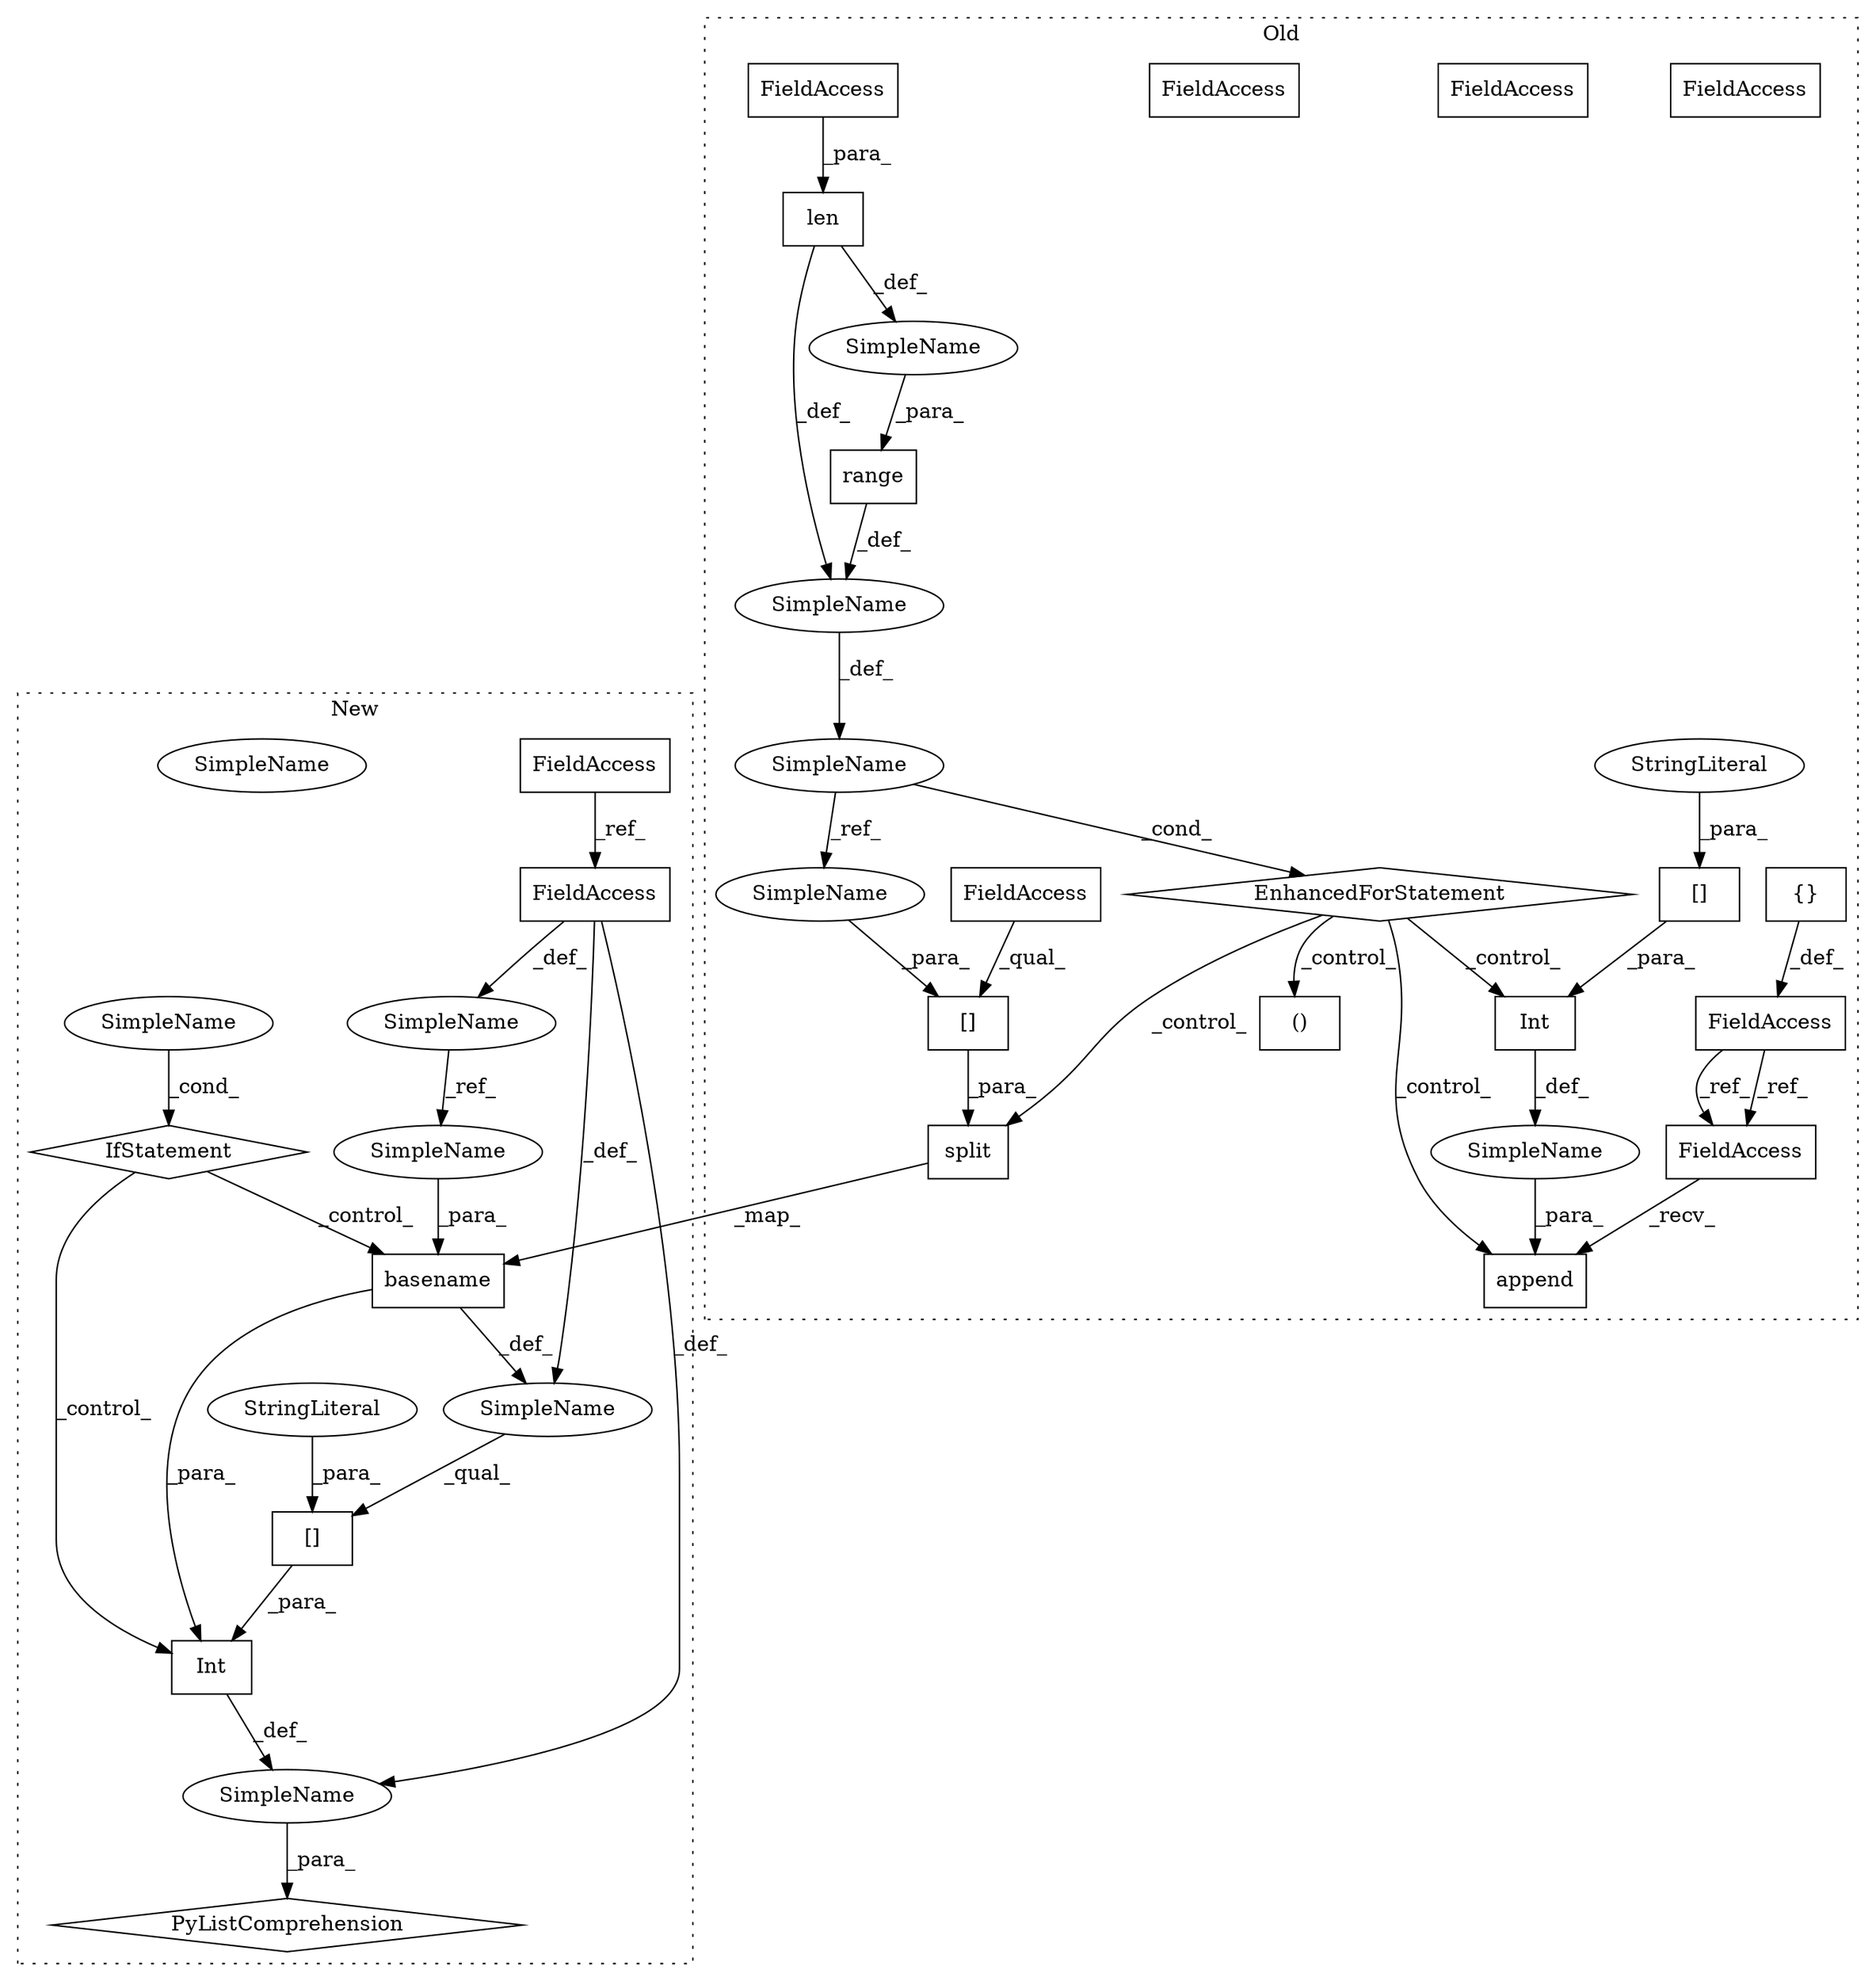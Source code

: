 digraph G {
subgraph cluster0 {
1 [label="split" a="32" s="553,570" l="6,1" shape="box"];
3 [label="[]" a="2" s="559,569" l="9,1" shape="box"];
4 [label="EnhancedForStatement" a="70" s="424,505" l="53,2" shape="diamond"];
5 [label="SimpleName" a="42" s="481" l="1" shape="ellipse"];
6 [label="()" a="106" s="522" l="21" shape="box"];
7 [label="FieldAccess" a="22" s="559" l="8" shape="box"];
10 [label="FieldAccess" a="22" s="495" l="8" shape="box"];
11 [label="len" a="32" s="491,503" l="4,1" shape="box"];
14 [label="range" a="32" s="485,504" l="6,1" shape="box"];
16 [label="SimpleName" a="42" s="" l="" shape="ellipse"];
20 [label="SimpleName" a="42" s="" l="" shape="ellipse"];
23 [label="append" a="32" s="588,627" l="7,1" shape="box"];
24 [label="{}" a="4" s="416" l="2" shape="box"];
25 [label="FieldAccess" a="22" s="398" l="8" shape="box"];
26 [label="FieldAccess" a="22" s="579" l="8" shape="box"];
27 [label="SimpleName" a="42" s="" l="" shape="ellipse"];
28 [label="Int" a="32" s="595,626" l="4,1" shape="box"];
29 [label="[]" a="2" s="599,625" l="8,1" shape="box"];
30 [label="StringLiteral" a="45" s="607" l="18" shape="ellipse"];
31 [label="SimpleName" a="42" s="568" l="1" shape="ellipse"];
35 [label="FieldAccess" a="22" s="579" l="8" shape="box"];
36 [label="FieldAccess" a="22" s="495" l="8" shape="box"];
37 [label="FieldAccess" a="22" s="559" l="8" shape="box"];
label = "Old";
style="dotted";
}
subgraph cluster1 {
2 [label="basename" a="32" s="430,446" l="9,1" shape="box"];
8 [label="FieldAccess" a="22" s="354" l="8" shape="box"];
9 [label="[]" a="2" s="422,466" l="26,1" shape="box"];
12 [label="IfStatement" a="25" s="529" l="30" shape="diamond"];
13 [label="SimpleName" a="42" s="554" l="5" shape="ellipse"];
15 [label="SimpleName" a="42" s="532" l="7" shape="ellipse"];
17 [label="SimpleName" a="42" s="" l="" shape="ellipse"];
18 [label="SimpleName" a="42" s="" l="" shape="ellipse"];
19 [label="PyListComprehension" a="109" s="418" l="149" shape="diamond"];
21 [label="StringLiteral" a="45" s="448" l="18" shape="ellipse"];
22 [label="Int" a="32" s="418,467" l="4,1" shape="box"];
32 [label="SimpleName" a="42" s="439" l="7" shape="ellipse"];
33 [label="FieldAccess" a="22" s="542" l="8" shape="box"];
34 [label="SimpleName" a="42" s="554" l="5" shape="ellipse"];
label = "New";
style="dotted";
}
1 -> 2 [label="_map_"];
2 -> 17 [label="_def_"];
2 -> 22 [label="_para_"];
3 -> 1 [label="_para_"];
4 -> 1 [label="_control_"];
4 -> 23 [label="_control_"];
4 -> 28 [label="_control_"];
4 -> 6 [label="_control_"];
5 -> 4 [label="_cond_"];
5 -> 31 [label="_ref_"];
8 -> 33 [label="_ref_"];
9 -> 22 [label="_para_"];
11 -> 20 [label="_def_"];
11 -> 16 [label="_def_"];
12 -> 22 [label="_control_"];
12 -> 2 [label="_control_"];
14 -> 16 [label="_def_"];
15 -> 32 [label="_ref_"];
16 -> 5 [label="_def_"];
17 -> 9 [label="_qual_"];
18 -> 19 [label="_para_"];
20 -> 14 [label="_para_"];
21 -> 9 [label="_para_"];
22 -> 18 [label="_def_"];
24 -> 25 [label="_def_"];
25 -> 35 [label="_ref_"];
25 -> 35 [label="_ref_"];
27 -> 23 [label="_para_"];
28 -> 27 [label="_def_"];
29 -> 28 [label="_para_"];
30 -> 29 [label="_para_"];
31 -> 3 [label="_para_"];
32 -> 2 [label="_para_"];
33 -> 15 [label="_def_"];
33 -> 17 [label="_def_"];
33 -> 18 [label="_def_"];
34 -> 12 [label="_cond_"];
35 -> 23 [label="_recv_"];
36 -> 11 [label="_para_"];
37 -> 3 [label="_qual_"];
}